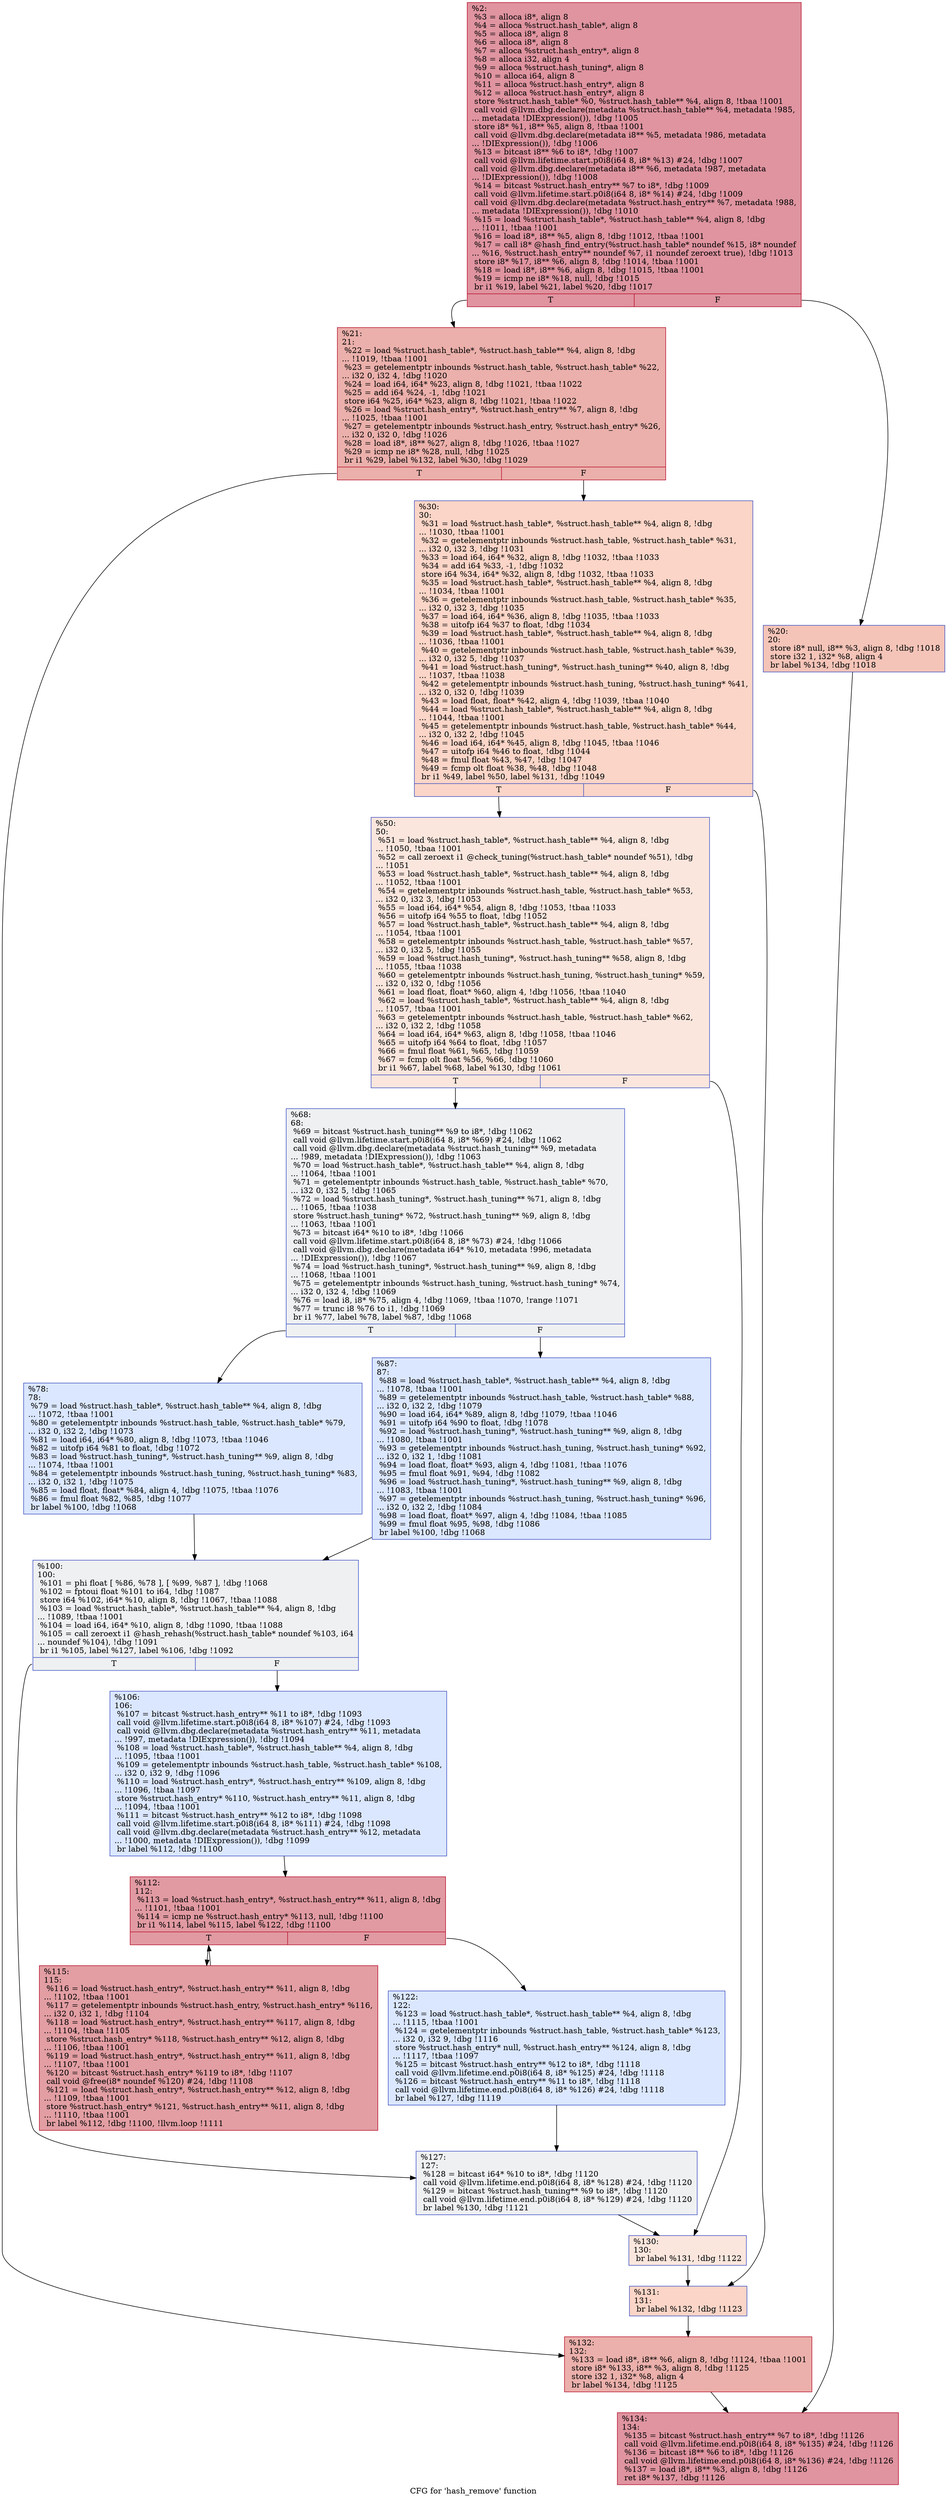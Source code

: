 digraph "CFG for 'hash_remove' function" {
	label="CFG for 'hash_remove' function";

	Node0x12017f0 [shape=record,color="#b70d28ff", style=filled, fillcolor="#b70d2870",label="{%2:\l  %3 = alloca i8*, align 8\l  %4 = alloca %struct.hash_table*, align 8\l  %5 = alloca i8*, align 8\l  %6 = alloca i8*, align 8\l  %7 = alloca %struct.hash_entry*, align 8\l  %8 = alloca i32, align 4\l  %9 = alloca %struct.hash_tuning*, align 8\l  %10 = alloca i64, align 8\l  %11 = alloca %struct.hash_entry*, align 8\l  %12 = alloca %struct.hash_entry*, align 8\l  store %struct.hash_table* %0, %struct.hash_table** %4, align 8, !tbaa !1001\l  call void @llvm.dbg.declare(metadata %struct.hash_table** %4, metadata !985,\l... metadata !DIExpression()), !dbg !1005\l  store i8* %1, i8** %5, align 8, !tbaa !1001\l  call void @llvm.dbg.declare(metadata i8** %5, metadata !986, metadata\l... !DIExpression()), !dbg !1006\l  %13 = bitcast i8** %6 to i8*, !dbg !1007\l  call void @llvm.lifetime.start.p0i8(i64 8, i8* %13) #24, !dbg !1007\l  call void @llvm.dbg.declare(metadata i8** %6, metadata !987, metadata\l... !DIExpression()), !dbg !1008\l  %14 = bitcast %struct.hash_entry** %7 to i8*, !dbg !1009\l  call void @llvm.lifetime.start.p0i8(i64 8, i8* %14) #24, !dbg !1009\l  call void @llvm.dbg.declare(metadata %struct.hash_entry** %7, metadata !988,\l... metadata !DIExpression()), !dbg !1010\l  %15 = load %struct.hash_table*, %struct.hash_table** %4, align 8, !dbg\l... !1011, !tbaa !1001\l  %16 = load i8*, i8** %5, align 8, !dbg !1012, !tbaa !1001\l  %17 = call i8* @hash_find_entry(%struct.hash_table* noundef %15, i8* noundef\l... %16, %struct.hash_entry** noundef %7, i1 noundef zeroext true), !dbg !1013\l  store i8* %17, i8** %6, align 8, !dbg !1014, !tbaa !1001\l  %18 = load i8*, i8** %6, align 8, !dbg !1015, !tbaa !1001\l  %19 = icmp ne i8* %18, null, !dbg !1015\l  br i1 %19, label %21, label %20, !dbg !1017\l|{<s0>T|<s1>F}}"];
	Node0x12017f0:s0 -> Node0x1201930;
	Node0x12017f0:s1 -> Node0x12018e0;
	Node0x12018e0 [shape=record,color="#3d50c3ff", style=filled, fillcolor="#e97a5f70",label="{%20:\l20:                                               \l  store i8* null, i8** %3, align 8, !dbg !1018\l  store i32 1, i32* %8, align 4\l  br label %134, !dbg !1018\l}"];
	Node0x12018e0 -> Node0x1201de0;
	Node0x1201930 [shape=record,color="#b70d28ff", style=filled, fillcolor="#d24b4070",label="{%21:\l21:                                               \l  %22 = load %struct.hash_table*, %struct.hash_table** %4, align 8, !dbg\l... !1019, !tbaa !1001\l  %23 = getelementptr inbounds %struct.hash_table, %struct.hash_table* %22,\l... i32 0, i32 4, !dbg !1020\l  %24 = load i64, i64* %23, align 8, !dbg !1021, !tbaa !1022\l  %25 = add i64 %24, -1, !dbg !1021\l  store i64 %25, i64* %23, align 8, !dbg !1021, !tbaa !1022\l  %26 = load %struct.hash_entry*, %struct.hash_entry** %7, align 8, !dbg\l... !1025, !tbaa !1001\l  %27 = getelementptr inbounds %struct.hash_entry, %struct.hash_entry* %26,\l... i32 0, i32 0, !dbg !1026\l  %28 = load i8*, i8** %27, align 8, !dbg !1026, !tbaa !1027\l  %29 = icmp ne i8* %28, null, !dbg !1025\l  br i1 %29, label %132, label %30, !dbg !1029\l|{<s0>T|<s1>F}}"];
	Node0x1201930:s0 -> Node0x1201d90;
	Node0x1201930:s1 -> Node0x1201980;
	Node0x1201980 [shape=record,color="#3d50c3ff", style=filled, fillcolor="#f5a08170",label="{%30:\l30:                                               \l  %31 = load %struct.hash_table*, %struct.hash_table** %4, align 8, !dbg\l... !1030, !tbaa !1001\l  %32 = getelementptr inbounds %struct.hash_table, %struct.hash_table* %31,\l... i32 0, i32 3, !dbg !1031\l  %33 = load i64, i64* %32, align 8, !dbg !1032, !tbaa !1033\l  %34 = add i64 %33, -1, !dbg !1032\l  store i64 %34, i64* %32, align 8, !dbg !1032, !tbaa !1033\l  %35 = load %struct.hash_table*, %struct.hash_table** %4, align 8, !dbg\l... !1034, !tbaa !1001\l  %36 = getelementptr inbounds %struct.hash_table, %struct.hash_table* %35,\l... i32 0, i32 3, !dbg !1035\l  %37 = load i64, i64* %36, align 8, !dbg !1035, !tbaa !1033\l  %38 = uitofp i64 %37 to float, !dbg !1034\l  %39 = load %struct.hash_table*, %struct.hash_table** %4, align 8, !dbg\l... !1036, !tbaa !1001\l  %40 = getelementptr inbounds %struct.hash_table, %struct.hash_table* %39,\l... i32 0, i32 5, !dbg !1037\l  %41 = load %struct.hash_tuning*, %struct.hash_tuning** %40, align 8, !dbg\l... !1037, !tbaa !1038\l  %42 = getelementptr inbounds %struct.hash_tuning, %struct.hash_tuning* %41,\l... i32 0, i32 0, !dbg !1039\l  %43 = load float, float* %42, align 4, !dbg !1039, !tbaa !1040\l  %44 = load %struct.hash_table*, %struct.hash_table** %4, align 8, !dbg\l... !1044, !tbaa !1001\l  %45 = getelementptr inbounds %struct.hash_table, %struct.hash_table* %44,\l... i32 0, i32 2, !dbg !1045\l  %46 = load i64, i64* %45, align 8, !dbg !1045, !tbaa !1046\l  %47 = uitofp i64 %46 to float, !dbg !1044\l  %48 = fmul float %43, %47, !dbg !1047\l  %49 = fcmp olt float %38, %48, !dbg !1048\l  br i1 %49, label %50, label %131, !dbg !1049\l|{<s0>T|<s1>F}}"];
	Node0x1201980:s0 -> Node0x12019d0;
	Node0x1201980:s1 -> Node0x1201d40;
	Node0x12019d0 [shape=record,color="#3d50c3ff", style=filled, fillcolor="#f3c7b170",label="{%50:\l50:                                               \l  %51 = load %struct.hash_table*, %struct.hash_table** %4, align 8, !dbg\l... !1050, !tbaa !1001\l  %52 = call zeroext i1 @check_tuning(%struct.hash_table* noundef %51), !dbg\l... !1051\l  %53 = load %struct.hash_table*, %struct.hash_table** %4, align 8, !dbg\l... !1052, !tbaa !1001\l  %54 = getelementptr inbounds %struct.hash_table, %struct.hash_table* %53,\l... i32 0, i32 3, !dbg !1053\l  %55 = load i64, i64* %54, align 8, !dbg !1053, !tbaa !1033\l  %56 = uitofp i64 %55 to float, !dbg !1052\l  %57 = load %struct.hash_table*, %struct.hash_table** %4, align 8, !dbg\l... !1054, !tbaa !1001\l  %58 = getelementptr inbounds %struct.hash_table, %struct.hash_table* %57,\l... i32 0, i32 5, !dbg !1055\l  %59 = load %struct.hash_tuning*, %struct.hash_tuning** %58, align 8, !dbg\l... !1055, !tbaa !1038\l  %60 = getelementptr inbounds %struct.hash_tuning, %struct.hash_tuning* %59,\l... i32 0, i32 0, !dbg !1056\l  %61 = load float, float* %60, align 4, !dbg !1056, !tbaa !1040\l  %62 = load %struct.hash_table*, %struct.hash_table** %4, align 8, !dbg\l... !1057, !tbaa !1001\l  %63 = getelementptr inbounds %struct.hash_table, %struct.hash_table* %62,\l... i32 0, i32 2, !dbg !1058\l  %64 = load i64, i64* %63, align 8, !dbg !1058, !tbaa !1046\l  %65 = uitofp i64 %64 to float, !dbg !1057\l  %66 = fmul float %61, %65, !dbg !1059\l  %67 = fcmp olt float %56, %66, !dbg !1060\l  br i1 %67, label %68, label %130, !dbg !1061\l|{<s0>T|<s1>F}}"];
	Node0x12019d0:s0 -> Node0x1201a20;
	Node0x12019d0:s1 -> Node0x1201cf0;
	Node0x1201a20 [shape=record,color="#3d50c3ff", style=filled, fillcolor="#d9dce170",label="{%68:\l68:                                               \l  %69 = bitcast %struct.hash_tuning** %9 to i8*, !dbg !1062\l  call void @llvm.lifetime.start.p0i8(i64 8, i8* %69) #24, !dbg !1062\l  call void @llvm.dbg.declare(metadata %struct.hash_tuning** %9, metadata\l... !989, metadata !DIExpression()), !dbg !1063\l  %70 = load %struct.hash_table*, %struct.hash_table** %4, align 8, !dbg\l... !1064, !tbaa !1001\l  %71 = getelementptr inbounds %struct.hash_table, %struct.hash_table* %70,\l... i32 0, i32 5, !dbg !1065\l  %72 = load %struct.hash_tuning*, %struct.hash_tuning** %71, align 8, !dbg\l... !1065, !tbaa !1038\l  store %struct.hash_tuning* %72, %struct.hash_tuning** %9, align 8, !dbg\l... !1063, !tbaa !1001\l  %73 = bitcast i64* %10 to i8*, !dbg !1066\l  call void @llvm.lifetime.start.p0i8(i64 8, i8* %73) #24, !dbg !1066\l  call void @llvm.dbg.declare(metadata i64* %10, metadata !996, metadata\l... !DIExpression()), !dbg !1067\l  %74 = load %struct.hash_tuning*, %struct.hash_tuning** %9, align 8, !dbg\l... !1068, !tbaa !1001\l  %75 = getelementptr inbounds %struct.hash_tuning, %struct.hash_tuning* %74,\l... i32 0, i32 4, !dbg !1069\l  %76 = load i8, i8* %75, align 4, !dbg !1069, !tbaa !1070, !range !1071\l  %77 = trunc i8 %76 to i1, !dbg !1069\l  br i1 %77, label %78, label %87, !dbg !1068\l|{<s0>T|<s1>F}}"];
	Node0x1201a20:s0 -> Node0x1201a70;
	Node0x1201a20:s1 -> Node0x1201ac0;
	Node0x1201a70 [shape=record,color="#3d50c3ff", style=filled, fillcolor="#aec9fc70",label="{%78:\l78:                                               \l  %79 = load %struct.hash_table*, %struct.hash_table** %4, align 8, !dbg\l... !1072, !tbaa !1001\l  %80 = getelementptr inbounds %struct.hash_table, %struct.hash_table* %79,\l... i32 0, i32 2, !dbg !1073\l  %81 = load i64, i64* %80, align 8, !dbg !1073, !tbaa !1046\l  %82 = uitofp i64 %81 to float, !dbg !1072\l  %83 = load %struct.hash_tuning*, %struct.hash_tuning** %9, align 8, !dbg\l... !1074, !tbaa !1001\l  %84 = getelementptr inbounds %struct.hash_tuning, %struct.hash_tuning* %83,\l... i32 0, i32 1, !dbg !1075\l  %85 = load float, float* %84, align 4, !dbg !1075, !tbaa !1076\l  %86 = fmul float %82, %85, !dbg !1077\l  br label %100, !dbg !1068\l}"];
	Node0x1201a70 -> Node0x1201b10;
	Node0x1201ac0 [shape=record,color="#3d50c3ff", style=filled, fillcolor="#aec9fc70",label="{%87:\l87:                                               \l  %88 = load %struct.hash_table*, %struct.hash_table** %4, align 8, !dbg\l... !1078, !tbaa !1001\l  %89 = getelementptr inbounds %struct.hash_table, %struct.hash_table* %88,\l... i32 0, i32 2, !dbg !1079\l  %90 = load i64, i64* %89, align 8, !dbg !1079, !tbaa !1046\l  %91 = uitofp i64 %90 to float, !dbg !1078\l  %92 = load %struct.hash_tuning*, %struct.hash_tuning** %9, align 8, !dbg\l... !1080, !tbaa !1001\l  %93 = getelementptr inbounds %struct.hash_tuning, %struct.hash_tuning* %92,\l... i32 0, i32 1, !dbg !1081\l  %94 = load float, float* %93, align 4, !dbg !1081, !tbaa !1076\l  %95 = fmul float %91, %94, !dbg !1082\l  %96 = load %struct.hash_tuning*, %struct.hash_tuning** %9, align 8, !dbg\l... !1083, !tbaa !1001\l  %97 = getelementptr inbounds %struct.hash_tuning, %struct.hash_tuning* %96,\l... i32 0, i32 2, !dbg !1084\l  %98 = load float, float* %97, align 4, !dbg !1084, !tbaa !1085\l  %99 = fmul float %95, %98, !dbg !1086\l  br label %100, !dbg !1068\l}"];
	Node0x1201ac0 -> Node0x1201b10;
	Node0x1201b10 [shape=record,color="#3d50c3ff", style=filled, fillcolor="#d9dce170",label="{%100:\l100:                                              \l  %101 = phi float [ %86, %78 ], [ %99, %87 ], !dbg !1068\l  %102 = fptoui float %101 to i64, !dbg !1087\l  store i64 %102, i64* %10, align 8, !dbg !1067, !tbaa !1088\l  %103 = load %struct.hash_table*, %struct.hash_table** %4, align 8, !dbg\l... !1089, !tbaa !1001\l  %104 = load i64, i64* %10, align 8, !dbg !1090, !tbaa !1088\l  %105 = call zeroext i1 @hash_rehash(%struct.hash_table* noundef %103, i64\l... noundef %104), !dbg !1091\l  br i1 %105, label %127, label %106, !dbg !1092\l|{<s0>T|<s1>F}}"];
	Node0x1201b10:s0 -> Node0x1201ca0;
	Node0x1201b10:s1 -> Node0x1201b60;
	Node0x1201b60 [shape=record,color="#3d50c3ff", style=filled, fillcolor="#aec9fc70",label="{%106:\l106:                                              \l  %107 = bitcast %struct.hash_entry** %11 to i8*, !dbg !1093\l  call void @llvm.lifetime.start.p0i8(i64 8, i8* %107) #24, !dbg !1093\l  call void @llvm.dbg.declare(metadata %struct.hash_entry** %11, metadata\l... !997, metadata !DIExpression()), !dbg !1094\l  %108 = load %struct.hash_table*, %struct.hash_table** %4, align 8, !dbg\l... !1095, !tbaa !1001\l  %109 = getelementptr inbounds %struct.hash_table, %struct.hash_table* %108,\l... i32 0, i32 9, !dbg !1096\l  %110 = load %struct.hash_entry*, %struct.hash_entry** %109, align 8, !dbg\l... !1096, !tbaa !1097\l  store %struct.hash_entry* %110, %struct.hash_entry** %11, align 8, !dbg\l... !1094, !tbaa !1001\l  %111 = bitcast %struct.hash_entry** %12 to i8*, !dbg !1098\l  call void @llvm.lifetime.start.p0i8(i64 8, i8* %111) #24, !dbg !1098\l  call void @llvm.dbg.declare(metadata %struct.hash_entry** %12, metadata\l... !1000, metadata !DIExpression()), !dbg !1099\l  br label %112, !dbg !1100\l}"];
	Node0x1201b60 -> Node0x1201bb0;
	Node0x1201bb0 [shape=record,color="#b70d28ff", style=filled, fillcolor="#bb1b2c70",label="{%112:\l112:                                              \l  %113 = load %struct.hash_entry*, %struct.hash_entry** %11, align 8, !dbg\l... !1101, !tbaa !1001\l  %114 = icmp ne %struct.hash_entry* %113, null, !dbg !1100\l  br i1 %114, label %115, label %122, !dbg !1100\l|{<s0>T|<s1>F}}"];
	Node0x1201bb0:s0 -> Node0x1201c00;
	Node0x1201bb0:s1 -> Node0x1201c50;
	Node0x1201c00 [shape=record,color="#b70d28ff", style=filled, fillcolor="#be242e70",label="{%115:\l115:                                              \l  %116 = load %struct.hash_entry*, %struct.hash_entry** %11, align 8, !dbg\l... !1102, !tbaa !1001\l  %117 = getelementptr inbounds %struct.hash_entry, %struct.hash_entry* %116,\l... i32 0, i32 1, !dbg !1104\l  %118 = load %struct.hash_entry*, %struct.hash_entry** %117, align 8, !dbg\l... !1104, !tbaa !1105\l  store %struct.hash_entry* %118, %struct.hash_entry** %12, align 8, !dbg\l... !1106, !tbaa !1001\l  %119 = load %struct.hash_entry*, %struct.hash_entry** %11, align 8, !dbg\l... !1107, !tbaa !1001\l  %120 = bitcast %struct.hash_entry* %119 to i8*, !dbg !1107\l  call void @free(i8* noundef %120) #24, !dbg !1108\l  %121 = load %struct.hash_entry*, %struct.hash_entry** %12, align 8, !dbg\l... !1109, !tbaa !1001\l  store %struct.hash_entry* %121, %struct.hash_entry** %11, align 8, !dbg\l... !1110, !tbaa !1001\l  br label %112, !dbg !1100, !llvm.loop !1111\l}"];
	Node0x1201c00 -> Node0x1201bb0;
	Node0x1201c50 [shape=record,color="#3d50c3ff", style=filled, fillcolor="#aec9fc70",label="{%122:\l122:                                              \l  %123 = load %struct.hash_table*, %struct.hash_table** %4, align 8, !dbg\l... !1115, !tbaa !1001\l  %124 = getelementptr inbounds %struct.hash_table, %struct.hash_table* %123,\l... i32 0, i32 9, !dbg !1116\l  store %struct.hash_entry* null, %struct.hash_entry** %124, align 8, !dbg\l... !1117, !tbaa !1097\l  %125 = bitcast %struct.hash_entry** %12 to i8*, !dbg !1118\l  call void @llvm.lifetime.end.p0i8(i64 8, i8* %125) #24, !dbg !1118\l  %126 = bitcast %struct.hash_entry** %11 to i8*, !dbg !1118\l  call void @llvm.lifetime.end.p0i8(i64 8, i8* %126) #24, !dbg !1118\l  br label %127, !dbg !1119\l}"];
	Node0x1201c50 -> Node0x1201ca0;
	Node0x1201ca0 [shape=record,color="#3d50c3ff", style=filled, fillcolor="#d9dce170",label="{%127:\l127:                                              \l  %128 = bitcast i64* %10 to i8*, !dbg !1120\l  call void @llvm.lifetime.end.p0i8(i64 8, i8* %128) #24, !dbg !1120\l  %129 = bitcast %struct.hash_tuning** %9 to i8*, !dbg !1120\l  call void @llvm.lifetime.end.p0i8(i64 8, i8* %129) #24, !dbg !1120\l  br label %130, !dbg !1121\l}"];
	Node0x1201ca0 -> Node0x1201cf0;
	Node0x1201cf0 [shape=record,color="#3d50c3ff", style=filled, fillcolor="#f3c7b170",label="{%130:\l130:                                              \l  br label %131, !dbg !1122\l}"];
	Node0x1201cf0 -> Node0x1201d40;
	Node0x1201d40 [shape=record,color="#3d50c3ff", style=filled, fillcolor="#f5a08170",label="{%131:\l131:                                              \l  br label %132, !dbg !1123\l}"];
	Node0x1201d40 -> Node0x1201d90;
	Node0x1201d90 [shape=record,color="#b70d28ff", style=filled, fillcolor="#d24b4070",label="{%132:\l132:                                              \l  %133 = load i8*, i8** %6, align 8, !dbg !1124, !tbaa !1001\l  store i8* %133, i8** %3, align 8, !dbg !1125\l  store i32 1, i32* %8, align 4\l  br label %134, !dbg !1125\l}"];
	Node0x1201d90 -> Node0x1201de0;
	Node0x1201de0 [shape=record,color="#b70d28ff", style=filled, fillcolor="#b70d2870",label="{%134:\l134:                                              \l  %135 = bitcast %struct.hash_entry** %7 to i8*, !dbg !1126\l  call void @llvm.lifetime.end.p0i8(i64 8, i8* %135) #24, !dbg !1126\l  %136 = bitcast i8** %6 to i8*, !dbg !1126\l  call void @llvm.lifetime.end.p0i8(i64 8, i8* %136) #24, !dbg !1126\l  %137 = load i8*, i8** %3, align 8, !dbg !1126\l  ret i8* %137, !dbg !1126\l}"];
}
